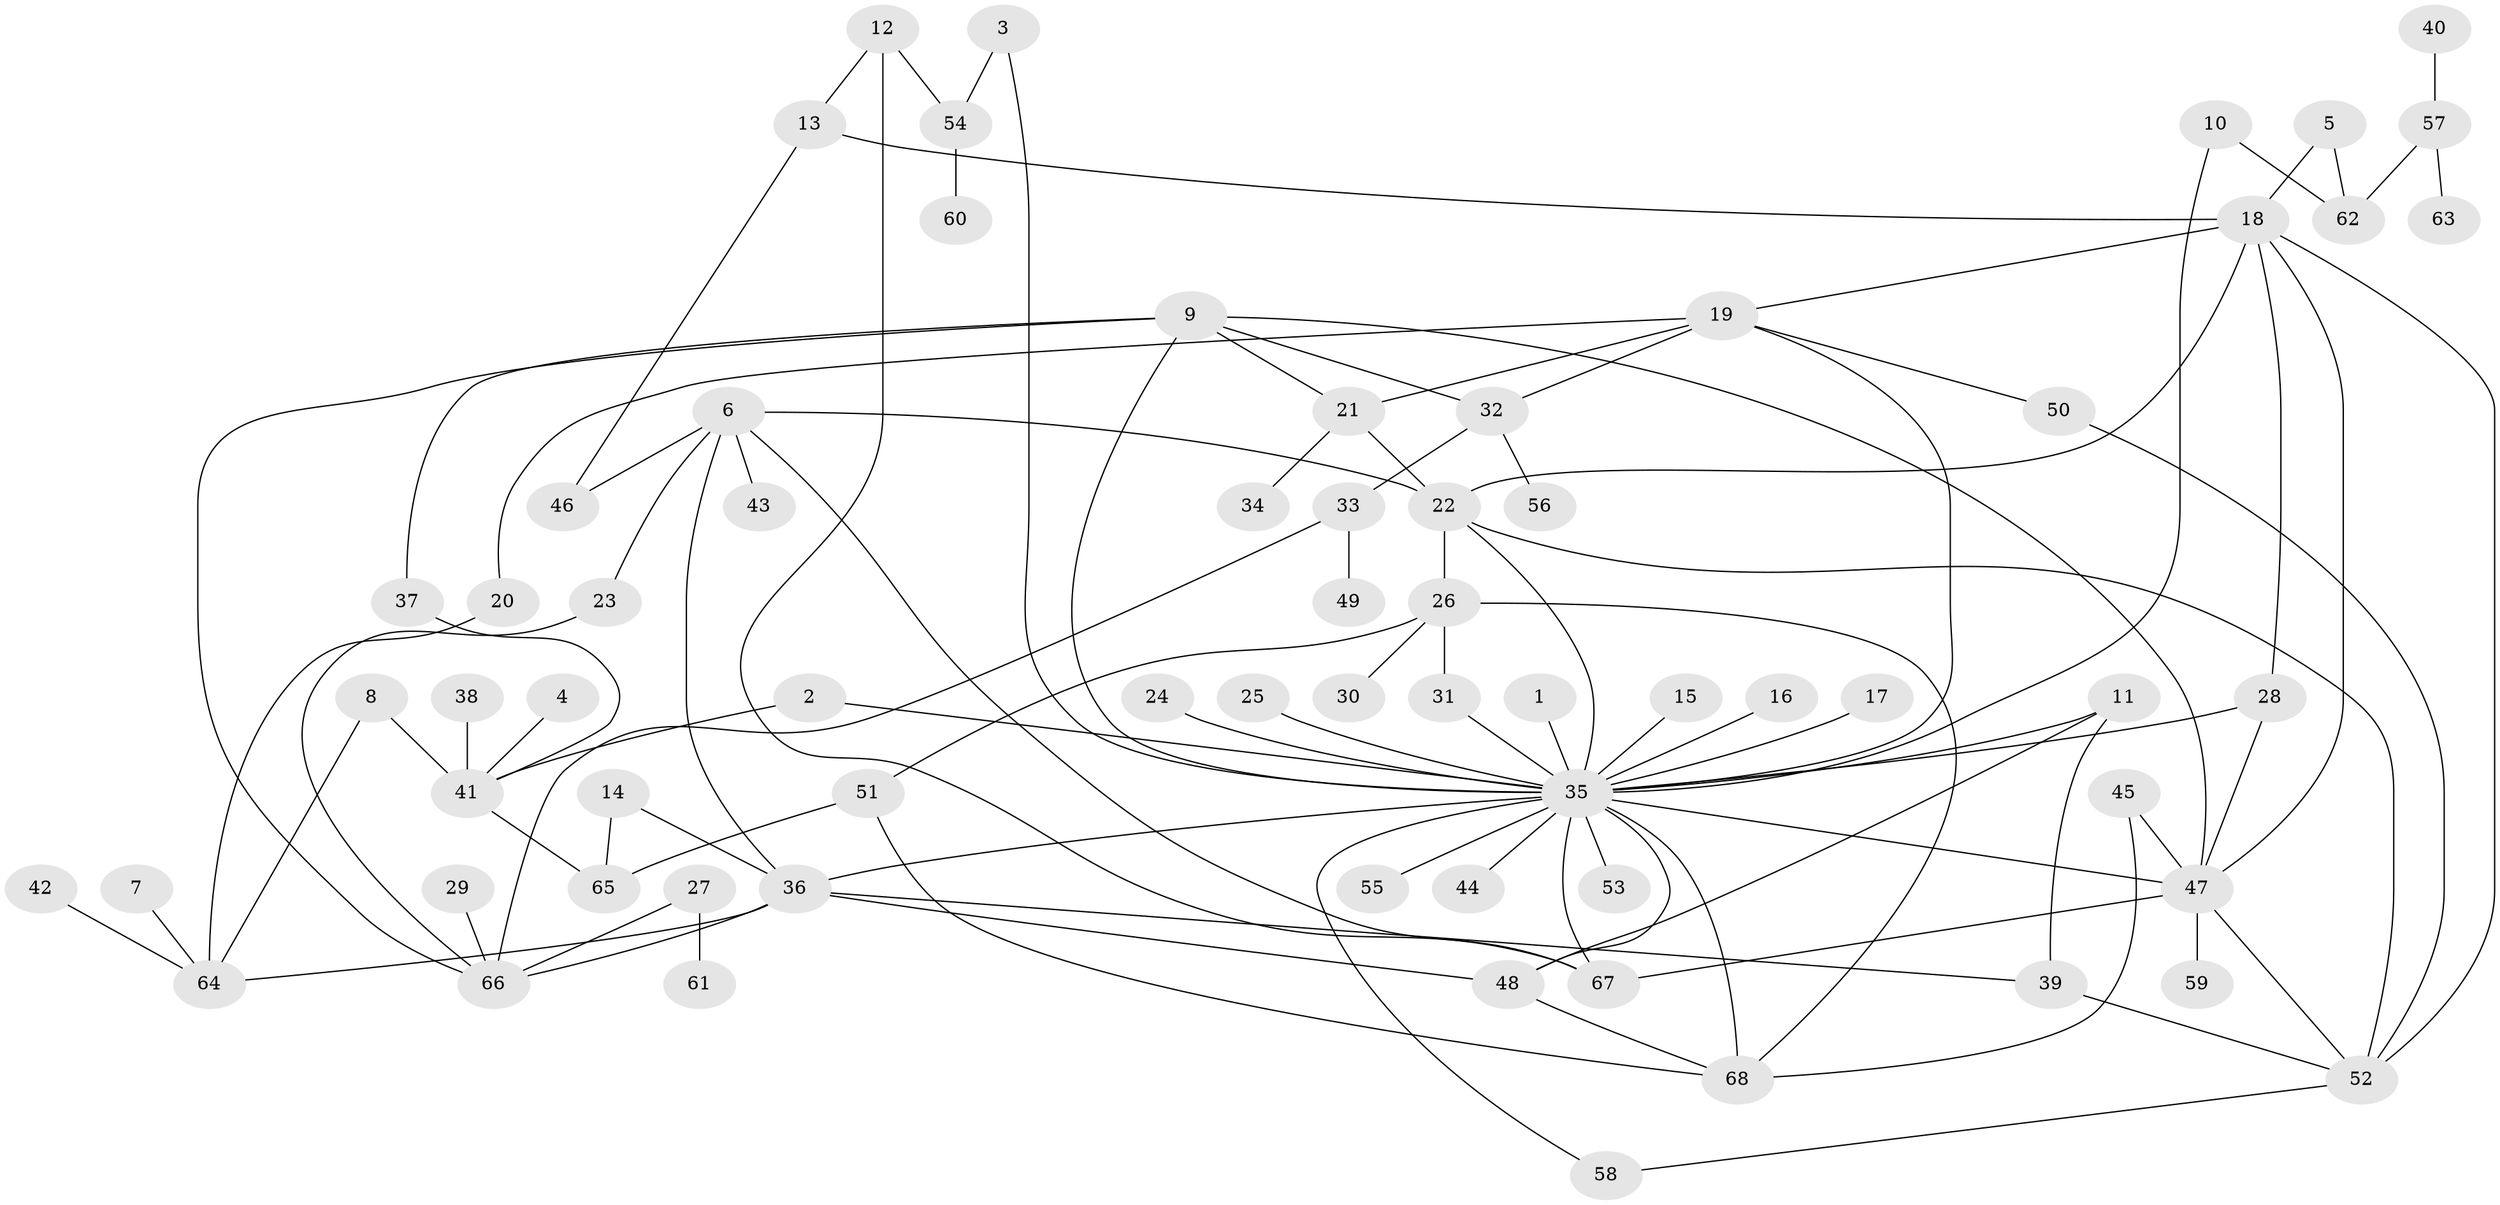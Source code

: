 // original degree distribution, {7: 0.026785714285714284, 34: 0.008928571428571428, 3: 0.14285714285714285, 10: 0.008928571428571428, 1: 0.42857142857142855, 2: 0.19642857142857142, 4: 0.08035714285714286, 8: 0.008928571428571428, 5: 0.05357142857142857, 6: 0.03571428571428571, 9: 0.008928571428571428}
// Generated by graph-tools (version 1.1) at 2025/36/03/04/25 23:36:53]
// undirected, 68 vertices, 103 edges
graph export_dot {
  node [color=gray90,style=filled];
  1;
  2;
  3;
  4;
  5;
  6;
  7;
  8;
  9;
  10;
  11;
  12;
  13;
  14;
  15;
  16;
  17;
  18;
  19;
  20;
  21;
  22;
  23;
  24;
  25;
  26;
  27;
  28;
  29;
  30;
  31;
  32;
  33;
  34;
  35;
  36;
  37;
  38;
  39;
  40;
  41;
  42;
  43;
  44;
  45;
  46;
  47;
  48;
  49;
  50;
  51;
  52;
  53;
  54;
  55;
  56;
  57;
  58;
  59;
  60;
  61;
  62;
  63;
  64;
  65;
  66;
  67;
  68;
  1 -- 35 [weight=1.0];
  2 -- 35 [weight=1.0];
  2 -- 41 [weight=1.0];
  3 -- 35 [weight=1.0];
  3 -- 54 [weight=1.0];
  4 -- 41 [weight=1.0];
  5 -- 18 [weight=1.0];
  5 -- 62 [weight=1.0];
  6 -- 22 [weight=1.0];
  6 -- 23 [weight=1.0];
  6 -- 36 [weight=1.0];
  6 -- 43 [weight=1.0];
  6 -- 46 [weight=1.0];
  6 -- 67 [weight=1.0];
  7 -- 64 [weight=1.0];
  8 -- 41 [weight=1.0];
  8 -- 64 [weight=1.0];
  9 -- 21 [weight=1.0];
  9 -- 32 [weight=1.0];
  9 -- 35 [weight=1.0];
  9 -- 37 [weight=1.0];
  9 -- 47 [weight=1.0];
  9 -- 66 [weight=1.0];
  10 -- 35 [weight=1.0];
  10 -- 62 [weight=1.0];
  11 -- 35 [weight=1.0];
  11 -- 39 [weight=1.0];
  11 -- 48 [weight=1.0];
  12 -- 13 [weight=1.0];
  12 -- 54 [weight=1.0];
  12 -- 67 [weight=1.0];
  13 -- 18 [weight=1.0];
  13 -- 46 [weight=1.0];
  14 -- 36 [weight=1.0];
  14 -- 65 [weight=1.0];
  15 -- 35 [weight=1.0];
  16 -- 35 [weight=1.0];
  17 -- 35 [weight=1.0];
  18 -- 19 [weight=1.0];
  18 -- 22 [weight=1.0];
  18 -- 28 [weight=1.0];
  18 -- 47 [weight=1.0];
  18 -- 52 [weight=1.0];
  19 -- 20 [weight=1.0];
  19 -- 21 [weight=1.0];
  19 -- 32 [weight=1.0];
  19 -- 35 [weight=1.0];
  19 -- 50 [weight=1.0];
  20 -- 64 [weight=1.0];
  21 -- 22 [weight=1.0];
  21 -- 34 [weight=1.0];
  22 -- 26 [weight=1.0];
  22 -- 35 [weight=1.0];
  22 -- 52 [weight=1.0];
  23 -- 66 [weight=1.0];
  24 -- 35 [weight=1.0];
  25 -- 35 [weight=1.0];
  26 -- 30 [weight=1.0];
  26 -- 31 [weight=1.0];
  26 -- 51 [weight=1.0];
  26 -- 68 [weight=1.0];
  27 -- 61 [weight=1.0];
  27 -- 66 [weight=1.0];
  28 -- 35 [weight=1.0];
  28 -- 47 [weight=1.0];
  29 -- 66 [weight=1.0];
  31 -- 35 [weight=2.0];
  32 -- 33 [weight=1.0];
  32 -- 56 [weight=1.0];
  33 -- 49 [weight=1.0];
  33 -- 66 [weight=1.0];
  35 -- 36 [weight=1.0];
  35 -- 44 [weight=1.0];
  35 -- 47 [weight=2.0];
  35 -- 48 [weight=2.0];
  35 -- 53 [weight=1.0];
  35 -- 55 [weight=1.0];
  35 -- 58 [weight=1.0];
  35 -- 67 [weight=2.0];
  35 -- 68 [weight=1.0];
  36 -- 39 [weight=1.0];
  36 -- 48 [weight=1.0];
  36 -- 64 [weight=1.0];
  36 -- 66 [weight=1.0];
  37 -- 41 [weight=1.0];
  38 -- 41 [weight=1.0];
  39 -- 52 [weight=1.0];
  40 -- 57 [weight=1.0];
  41 -- 65 [weight=1.0];
  42 -- 64 [weight=1.0];
  45 -- 47 [weight=1.0];
  45 -- 68 [weight=1.0];
  47 -- 52 [weight=1.0];
  47 -- 59 [weight=1.0];
  47 -- 67 [weight=1.0];
  48 -- 68 [weight=1.0];
  50 -- 52 [weight=1.0];
  51 -- 65 [weight=1.0];
  51 -- 68 [weight=1.0];
  52 -- 58 [weight=1.0];
  54 -- 60 [weight=1.0];
  57 -- 62 [weight=1.0];
  57 -- 63 [weight=1.0];
}
